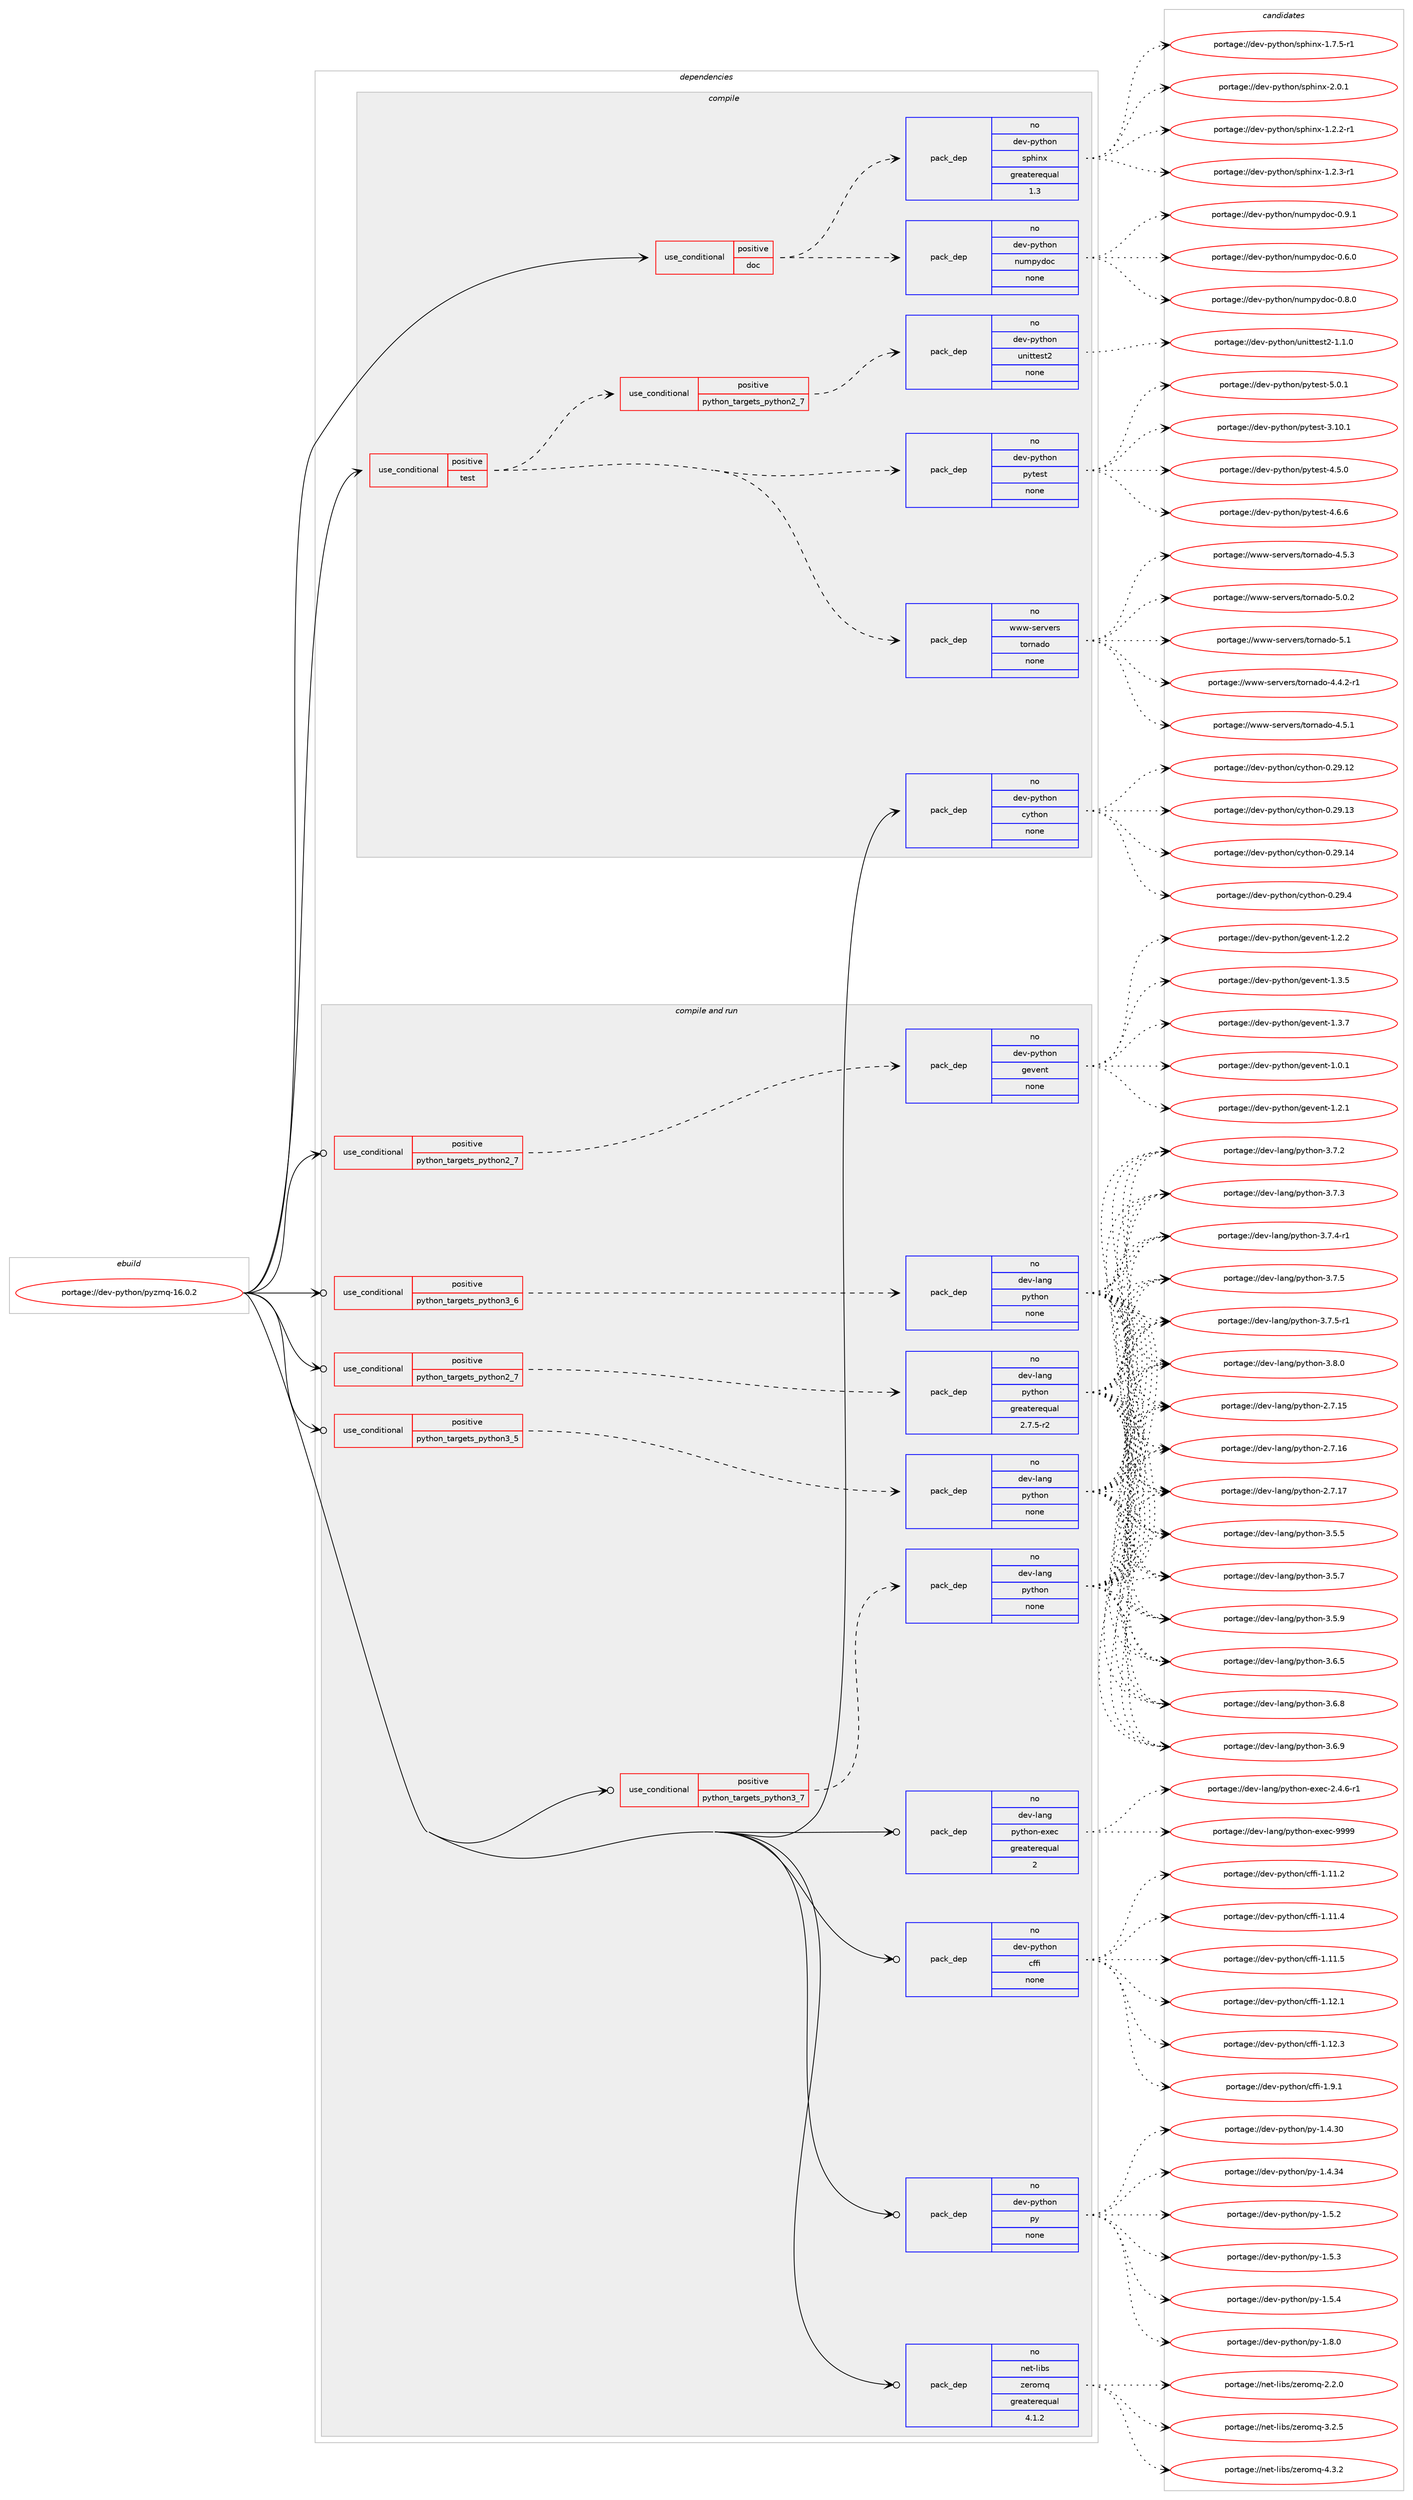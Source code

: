 digraph prolog {

# *************
# Graph options
# *************

newrank=true;
concentrate=true;
compound=true;
graph [rankdir=LR,fontname=Helvetica,fontsize=10,ranksep=1.5];#, ranksep=2.5, nodesep=0.2];
edge  [arrowhead=vee];
node  [fontname=Helvetica,fontsize=10];

# **********
# The ebuild
# **********

subgraph cluster_leftcol {
color=gray;
rank=same;
label=<<i>ebuild</i>>;
id [label="portage://dev-python/pyzmq-16.0.2", color=red, width=4, href="../dev-python/pyzmq-16.0.2.svg"];
}

# ****************
# The dependencies
# ****************

subgraph cluster_midcol {
color=gray;
label=<<i>dependencies</i>>;
subgraph cluster_compile {
fillcolor="#eeeeee";
style=filled;
label=<<i>compile</i>>;
subgraph cond37582 {
dependency169133 [label=<<TABLE BORDER="0" CELLBORDER="1" CELLSPACING="0" CELLPADDING="4"><TR><TD ROWSPAN="3" CELLPADDING="10">use_conditional</TD></TR><TR><TD>positive</TD></TR><TR><TD>doc</TD></TR></TABLE>>, shape=none, color=red];
subgraph pack128151 {
dependency169134 [label=<<TABLE BORDER="0" CELLBORDER="1" CELLSPACING="0" CELLPADDING="4" WIDTH="220"><TR><TD ROWSPAN="6" CELLPADDING="30">pack_dep</TD></TR><TR><TD WIDTH="110">no</TD></TR><TR><TD>dev-python</TD></TR><TR><TD>sphinx</TD></TR><TR><TD>greaterequal</TD></TR><TR><TD>1.3</TD></TR></TABLE>>, shape=none, color=blue];
}
dependency169133:e -> dependency169134:w [weight=20,style="dashed",arrowhead="vee"];
subgraph pack128152 {
dependency169135 [label=<<TABLE BORDER="0" CELLBORDER="1" CELLSPACING="0" CELLPADDING="4" WIDTH="220"><TR><TD ROWSPAN="6" CELLPADDING="30">pack_dep</TD></TR><TR><TD WIDTH="110">no</TD></TR><TR><TD>dev-python</TD></TR><TR><TD>numpydoc</TD></TR><TR><TD>none</TD></TR><TR><TD></TD></TR></TABLE>>, shape=none, color=blue];
}
dependency169133:e -> dependency169135:w [weight=20,style="dashed",arrowhead="vee"];
}
id:e -> dependency169133:w [weight=20,style="solid",arrowhead="vee"];
subgraph cond37583 {
dependency169136 [label=<<TABLE BORDER="0" CELLBORDER="1" CELLSPACING="0" CELLPADDING="4"><TR><TD ROWSPAN="3" CELLPADDING="10">use_conditional</TD></TR><TR><TD>positive</TD></TR><TR><TD>test</TD></TR></TABLE>>, shape=none, color=red];
subgraph pack128153 {
dependency169137 [label=<<TABLE BORDER="0" CELLBORDER="1" CELLSPACING="0" CELLPADDING="4" WIDTH="220"><TR><TD ROWSPAN="6" CELLPADDING="30">pack_dep</TD></TR><TR><TD WIDTH="110">no</TD></TR><TR><TD>dev-python</TD></TR><TR><TD>pytest</TD></TR><TR><TD>none</TD></TR><TR><TD></TD></TR></TABLE>>, shape=none, color=blue];
}
dependency169136:e -> dependency169137:w [weight=20,style="dashed",arrowhead="vee"];
subgraph cond37584 {
dependency169138 [label=<<TABLE BORDER="0" CELLBORDER="1" CELLSPACING="0" CELLPADDING="4"><TR><TD ROWSPAN="3" CELLPADDING="10">use_conditional</TD></TR><TR><TD>positive</TD></TR><TR><TD>python_targets_python2_7</TD></TR></TABLE>>, shape=none, color=red];
subgraph pack128154 {
dependency169139 [label=<<TABLE BORDER="0" CELLBORDER="1" CELLSPACING="0" CELLPADDING="4" WIDTH="220"><TR><TD ROWSPAN="6" CELLPADDING="30">pack_dep</TD></TR><TR><TD WIDTH="110">no</TD></TR><TR><TD>dev-python</TD></TR><TR><TD>unittest2</TD></TR><TR><TD>none</TD></TR><TR><TD></TD></TR></TABLE>>, shape=none, color=blue];
}
dependency169138:e -> dependency169139:w [weight=20,style="dashed",arrowhead="vee"];
}
dependency169136:e -> dependency169138:w [weight=20,style="dashed",arrowhead="vee"];
subgraph pack128155 {
dependency169140 [label=<<TABLE BORDER="0" CELLBORDER="1" CELLSPACING="0" CELLPADDING="4" WIDTH="220"><TR><TD ROWSPAN="6" CELLPADDING="30">pack_dep</TD></TR><TR><TD WIDTH="110">no</TD></TR><TR><TD>www-servers</TD></TR><TR><TD>tornado</TD></TR><TR><TD>none</TD></TR><TR><TD></TD></TR></TABLE>>, shape=none, color=blue];
}
dependency169136:e -> dependency169140:w [weight=20,style="dashed",arrowhead="vee"];
}
id:e -> dependency169136:w [weight=20,style="solid",arrowhead="vee"];
subgraph pack128156 {
dependency169141 [label=<<TABLE BORDER="0" CELLBORDER="1" CELLSPACING="0" CELLPADDING="4" WIDTH="220"><TR><TD ROWSPAN="6" CELLPADDING="30">pack_dep</TD></TR><TR><TD WIDTH="110">no</TD></TR><TR><TD>dev-python</TD></TR><TR><TD>cython</TD></TR><TR><TD>none</TD></TR><TR><TD></TD></TR></TABLE>>, shape=none, color=blue];
}
id:e -> dependency169141:w [weight=20,style="solid",arrowhead="vee"];
}
subgraph cluster_compileandrun {
fillcolor="#eeeeee";
style=filled;
label=<<i>compile and run</i>>;
subgraph cond37585 {
dependency169142 [label=<<TABLE BORDER="0" CELLBORDER="1" CELLSPACING="0" CELLPADDING="4"><TR><TD ROWSPAN="3" CELLPADDING="10">use_conditional</TD></TR><TR><TD>positive</TD></TR><TR><TD>python_targets_python2_7</TD></TR></TABLE>>, shape=none, color=red];
subgraph pack128157 {
dependency169143 [label=<<TABLE BORDER="0" CELLBORDER="1" CELLSPACING="0" CELLPADDING="4" WIDTH="220"><TR><TD ROWSPAN="6" CELLPADDING="30">pack_dep</TD></TR><TR><TD WIDTH="110">no</TD></TR><TR><TD>dev-lang</TD></TR><TR><TD>python</TD></TR><TR><TD>greaterequal</TD></TR><TR><TD>2.7.5-r2</TD></TR></TABLE>>, shape=none, color=blue];
}
dependency169142:e -> dependency169143:w [weight=20,style="dashed",arrowhead="vee"];
}
id:e -> dependency169142:w [weight=20,style="solid",arrowhead="odotvee"];
subgraph cond37586 {
dependency169144 [label=<<TABLE BORDER="0" CELLBORDER="1" CELLSPACING="0" CELLPADDING="4"><TR><TD ROWSPAN="3" CELLPADDING="10">use_conditional</TD></TR><TR><TD>positive</TD></TR><TR><TD>python_targets_python2_7</TD></TR></TABLE>>, shape=none, color=red];
subgraph pack128158 {
dependency169145 [label=<<TABLE BORDER="0" CELLBORDER="1" CELLSPACING="0" CELLPADDING="4" WIDTH="220"><TR><TD ROWSPAN="6" CELLPADDING="30">pack_dep</TD></TR><TR><TD WIDTH="110">no</TD></TR><TR><TD>dev-python</TD></TR><TR><TD>gevent</TD></TR><TR><TD>none</TD></TR><TR><TD></TD></TR></TABLE>>, shape=none, color=blue];
}
dependency169144:e -> dependency169145:w [weight=20,style="dashed",arrowhead="vee"];
}
id:e -> dependency169144:w [weight=20,style="solid",arrowhead="odotvee"];
subgraph cond37587 {
dependency169146 [label=<<TABLE BORDER="0" CELLBORDER="1" CELLSPACING="0" CELLPADDING="4"><TR><TD ROWSPAN="3" CELLPADDING="10">use_conditional</TD></TR><TR><TD>positive</TD></TR><TR><TD>python_targets_python3_5</TD></TR></TABLE>>, shape=none, color=red];
subgraph pack128159 {
dependency169147 [label=<<TABLE BORDER="0" CELLBORDER="1" CELLSPACING="0" CELLPADDING="4" WIDTH="220"><TR><TD ROWSPAN="6" CELLPADDING="30">pack_dep</TD></TR><TR><TD WIDTH="110">no</TD></TR><TR><TD>dev-lang</TD></TR><TR><TD>python</TD></TR><TR><TD>none</TD></TR><TR><TD></TD></TR></TABLE>>, shape=none, color=blue];
}
dependency169146:e -> dependency169147:w [weight=20,style="dashed",arrowhead="vee"];
}
id:e -> dependency169146:w [weight=20,style="solid",arrowhead="odotvee"];
subgraph cond37588 {
dependency169148 [label=<<TABLE BORDER="0" CELLBORDER="1" CELLSPACING="0" CELLPADDING="4"><TR><TD ROWSPAN="3" CELLPADDING="10">use_conditional</TD></TR><TR><TD>positive</TD></TR><TR><TD>python_targets_python3_6</TD></TR></TABLE>>, shape=none, color=red];
subgraph pack128160 {
dependency169149 [label=<<TABLE BORDER="0" CELLBORDER="1" CELLSPACING="0" CELLPADDING="4" WIDTH="220"><TR><TD ROWSPAN="6" CELLPADDING="30">pack_dep</TD></TR><TR><TD WIDTH="110">no</TD></TR><TR><TD>dev-lang</TD></TR><TR><TD>python</TD></TR><TR><TD>none</TD></TR><TR><TD></TD></TR></TABLE>>, shape=none, color=blue];
}
dependency169148:e -> dependency169149:w [weight=20,style="dashed",arrowhead="vee"];
}
id:e -> dependency169148:w [weight=20,style="solid",arrowhead="odotvee"];
subgraph cond37589 {
dependency169150 [label=<<TABLE BORDER="0" CELLBORDER="1" CELLSPACING="0" CELLPADDING="4"><TR><TD ROWSPAN="3" CELLPADDING="10">use_conditional</TD></TR><TR><TD>positive</TD></TR><TR><TD>python_targets_python3_7</TD></TR></TABLE>>, shape=none, color=red];
subgraph pack128161 {
dependency169151 [label=<<TABLE BORDER="0" CELLBORDER="1" CELLSPACING="0" CELLPADDING="4" WIDTH="220"><TR><TD ROWSPAN="6" CELLPADDING="30">pack_dep</TD></TR><TR><TD WIDTH="110">no</TD></TR><TR><TD>dev-lang</TD></TR><TR><TD>python</TD></TR><TR><TD>none</TD></TR><TR><TD></TD></TR></TABLE>>, shape=none, color=blue];
}
dependency169150:e -> dependency169151:w [weight=20,style="dashed",arrowhead="vee"];
}
id:e -> dependency169150:w [weight=20,style="solid",arrowhead="odotvee"];
subgraph pack128162 {
dependency169152 [label=<<TABLE BORDER="0" CELLBORDER="1" CELLSPACING="0" CELLPADDING="4" WIDTH="220"><TR><TD ROWSPAN="6" CELLPADDING="30">pack_dep</TD></TR><TR><TD WIDTH="110">no</TD></TR><TR><TD>dev-lang</TD></TR><TR><TD>python-exec</TD></TR><TR><TD>greaterequal</TD></TR><TR><TD>2</TD></TR></TABLE>>, shape=none, color=blue];
}
id:e -> dependency169152:w [weight=20,style="solid",arrowhead="odotvee"];
subgraph pack128163 {
dependency169153 [label=<<TABLE BORDER="0" CELLBORDER="1" CELLSPACING="0" CELLPADDING="4" WIDTH="220"><TR><TD ROWSPAN="6" CELLPADDING="30">pack_dep</TD></TR><TR><TD WIDTH="110">no</TD></TR><TR><TD>dev-python</TD></TR><TR><TD>cffi</TD></TR><TR><TD>none</TD></TR><TR><TD></TD></TR></TABLE>>, shape=none, color=blue];
}
id:e -> dependency169153:w [weight=20,style="solid",arrowhead="odotvee"];
subgraph pack128164 {
dependency169154 [label=<<TABLE BORDER="0" CELLBORDER="1" CELLSPACING="0" CELLPADDING="4" WIDTH="220"><TR><TD ROWSPAN="6" CELLPADDING="30">pack_dep</TD></TR><TR><TD WIDTH="110">no</TD></TR><TR><TD>dev-python</TD></TR><TR><TD>py</TD></TR><TR><TD>none</TD></TR><TR><TD></TD></TR></TABLE>>, shape=none, color=blue];
}
id:e -> dependency169154:w [weight=20,style="solid",arrowhead="odotvee"];
subgraph pack128165 {
dependency169155 [label=<<TABLE BORDER="0" CELLBORDER="1" CELLSPACING="0" CELLPADDING="4" WIDTH="220"><TR><TD ROWSPAN="6" CELLPADDING="30">pack_dep</TD></TR><TR><TD WIDTH="110">no</TD></TR><TR><TD>net-libs</TD></TR><TR><TD>zeromq</TD></TR><TR><TD>greaterequal</TD></TR><TR><TD>4.1.2</TD></TR></TABLE>>, shape=none, color=blue];
}
id:e -> dependency169155:w [weight=20,style="solid",arrowhead="odotvee"];
}
subgraph cluster_run {
fillcolor="#eeeeee";
style=filled;
label=<<i>run</i>>;
}
}

# **************
# The candidates
# **************

subgraph cluster_choices {
rank=same;
color=gray;
label=<<i>candidates</i>>;

subgraph choice128151 {
color=black;
nodesep=1;
choiceportage10010111845112121116104111110471151121041051101204549465046504511449 [label="portage://dev-python/sphinx-1.2.2-r1", color=red, width=4,href="../dev-python/sphinx-1.2.2-r1.svg"];
choiceportage10010111845112121116104111110471151121041051101204549465046514511449 [label="portage://dev-python/sphinx-1.2.3-r1", color=red, width=4,href="../dev-python/sphinx-1.2.3-r1.svg"];
choiceportage10010111845112121116104111110471151121041051101204549465546534511449 [label="portage://dev-python/sphinx-1.7.5-r1", color=red, width=4,href="../dev-python/sphinx-1.7.5-r1.svg"];
choiceportage1001011184511212111610411111047115112104105110120455046484649 [label="portage://dev-python/sphinx-2.0.1", color=red, width=4,href="../dev-python/sphinx-2.0.1.svg"];
dependency169134:e -> choiceportage10010111845112121116104111110471151121041051101204549465046504511449:w [style=dotted,weight="100"];
dependency169134:e -> choiceportage10010111845112121116104111110471151121041051101204549465046514511449:w [style=dotted,weight="100"];
dependency169134:e -> choiceportage10010111845112121116104111110471151121041051101204549465546534511449:w [style=dotted,weight="100"];
dependency169134:e -> choiceportage1001011184511212111610411111047115112104105110120455046484649:w [style=dotted,weight="100"];
}
subgraph choice128152 {
color=black;
nodesep=1;
choiceportage100101118451121211161041111104711011710911212110011199454846544648 [label="portage://dev-python/numpydoc-0.6.0", color=red, width=4,href="../dev-python/numpydoc-0.6.0.svg"];
choiceportage100101118451121211161041111104711011710911212110011199454846564648 [label="portage://dev-python/numpydoc-0.8.0", color=red, width=4,href="../dev-python/numpydoc-0.8.0.svg"];
choiceportage100101118451121211161041111104711011710911212110011199454846574649 [label="portage://dev-python/numpydoc-0.9.1", color=red, width=4,href="../dev-python/numpydoc-0.9.1.svg"];
dependency169135:e -> choiceportage100101118451121211161041111104711011710911212110011199454846544648:w [style=dotted,weight="100"];
dependency169135:e -> choiceportage100101118451121211161041111104711011710911212110011199454846564648:w [style=dotted,weight="100"];
dependency169135:e -> choiceportage100101118451121211161041111104711011710911212110011199454846574649:w [style=dotted,weight="100"];
}
subgraph choice128153 {
color=black;
nodesep=1;
choiceportage100101118451121211161041111104711212111610111511645514649484649 [label="portage://dev-python/pytest-3.10.1", color=red, width=4,href="../dev-python/pytest-3.10.1.svg"];
choiceportage1001011184511212111610411111047112121116101115116455246534648 [label="portage://dev-python/pytest-4.5.0", color=red, width=4,href="../dev-python/pytest-4.5.0.svg"];
choiceportage1001011184511212111610411111047112121116101115116455246544654 [label="portage://dev-python/pytest-4.6.6", color=red, width=4,href="../dev-python/pytest-4.6.6.svg"];
choiceportage1001011184511212111610411111047112121116101115116455346484649 [label="portage://dev-python/pytest-5.0.1", color=red, width=4,href="../dev-python/pytest-5.0.1.svg"];
dependency169137:e -> choiceportage100101118451121211161041111104711212111610111511645514649484649:w [style=dotted,weight="100"];
dependency169137:e -> choiceportage1001011184511212111610411111047112121116101115116455246534648:w [style=dotted,weight="100"];
dependency169137:e -> choiceportage1001011184511212111610411111047112121116101115116455246544654:w [style=dotted,weight="100"];
dependency169137:e -> choiceportage1001011184511212111610411111047112121116101115116455346484649:w [style=dotted,weight="100"];
}
subgraph choice128154 {
color=black;
nodesep=1;
choiceportage100101118451121211161041111104711711010511611610111511650454946494648 [label="portage://dev-python/unittest2-1.1.0", color=red, width=4,href="../dev-python/unittest2-1.1.0.svg"];
dependency169139:e -> choiceportage100101118451121211161041111104711711010511611610111511650454946494648:w [style=dotted,weight="100"];
}
subgraph choice128155 {
color=black;
nodesep=1;
choiceportage1191191194511510111411810111411547116111114110971001114552465246504511449 [label="portage://www-servers/tornado-4.4.2-r1", color=red, width=4,href="../www-servers/tornado-4.4.2-r1.svg"];
choiceportage119119119451151011141181011141154711611111411097100111455246534649 [label="portage://www-servers/tornado-4.5.1", color=red, width=4,href="../www-servers/tornado-4.5.1.svg"];
choiceportage119119119451151011141181011141154711611111411097100111455246534651 [label="portage://www-servers/tornado-4.5.3", color=red, width=4,href="../www-servers/tornado-4.5.3.svg"];
choiceportage119119119451151011141181011141154711611111411097100111455346484650 [label="portage://www-servers/tornado-5.0.2", color=red, width=4,href="../www-servers/tornado-5.0.2.svg"];
choiceportage11911911945115101114118101114115471161111141109710011145534649 [label="portage://www-servers/tornado-5.1", color=red, width=4,href="../www-servers/tornado-5.1.svg"];
dependency169140:e -> choiceportage1191191194511510111411810111411547116111114110971001114552465246504511449:w [style=dotted,weight="100"];
dependency169140:e -> choiceportage119119119451151011141181011141154711611111411097100111455246534649:w [style=dotted,weight="100"];
dependency169140:e -> choiceportage119119119451151011141181011141154711611111411097100111455246534651:w [style=dotted,weight="100"];
dependency169140:e -> choiceportage119119119451151011141181011141154711611111411097100111455346484650:w [style=dotted,weight="100"];
dependency169140:e -> choiceportage11911911945115101114118101114115471161111141109710011145534649:w [style=dotted,weight="100"];
}
subgraph choice128156 {
color=black;
nodesep=1;
choiceportage1001011184511212111610411111047991211161041111104548465057464950 [label="portage://dev-python/cython-0.29.12", color=red, width=4,href="../dev-python/cython-0.29.12.svg"];
choiceportage1001011184511212111610411111047991211161041111104548465057464951 [label="portage://dev-python/cython-0.29.13", color=red, width=4,href="../dev-python/cython-0.29.13.svg"];
choiceportage1001011184511212111610411111047991211161041111104548465057464952 [label="portage://dev-python/cython-0.29.14", color=red, width=4,href="../dev-python/cython-0.29.14.svg"];
choiceportage10010111845112121116104111110479912111610411111045484650574652 [label="portage://dev-python/cython-0.29.4", color=red, width=4,href="../dev-python/cython-0.29.4.svg"];
dependency169141:e -> choiceportage1001011184511212111610411111047991211161041111104548465057464950:w [style=dotted,weight="100"];
dependency169141:e -> choiceportage1001011184511212111610411111047991211161041111104548465057464951:w [style=dotted,weight="100"];
dependency169141:e -> choiceportage1001011184511212111610411111047991211161041111104548465057464952:w [style=dotted,weight="100"];
dependency169141:e -> choiceportage10010111845112121116104111110479912111610411111045484650574652:w [style=dotted,weight="100"];
}
subgraph choice128157 {
color=black;
nodesep=1;
choiceportage10010111845108971101034711212111610411111045504655464953 [label="portage://dev-lang/python-2.7.15", color=red, width=4,href="../dev-lang/python-2.7.15.svg"];
choiceportage10010111845108971101034711212111610411111045504655464954 [label="portage://dev-lang/python-2.7.16", color=red, width=4,href="../dev-lang/python-2.7.16.svg"];
choiceportage10010111845108971101034711212111610411111045504655464955 [label="portage://dev-lang/python-2.7.17", color=red, width=4,href="../dev-lang/python-2.7.17.svg"];
choiceportage100101118451089711010347112121116104111110455146534653 [label="portage://dev-lang/python-3.5.5", color=red, width=4,href="../dev-lang/python-3.5.5.svg"];
choiceportage100101118451089711010347112121116104111110455146534655 [label="portage://dev-lang/python-3.5.7", color=red, width=4,href="../dev-lang/python-3.5.7.svg"];
choiceportage100101118451089711010347112121116104111110455146534657 [label="portage://dev-lang/python-3.5.9", color=red, width=4,href="../dev-lang/python-3.5.9.svg"];
choiceportage100101118451089711010347112121116104111110455146544653 [label="portage://dev-lang/python-3.6.5", color=red, width=4,href="../dev-lang/python-3.6.5.svg"];
choiceportage100101118451089711010347112121116104111110455146544656 [label="portage://dev-lang/python-3.6.8", color=red, width=4,href="../dev-lang/python-3.6.8.svg"];
choiceportage100101118451089711010347112121116104111110455146544657 [label="portage://dev-lang/python-3.6.9", color=red, width=4,href="../dev-lang/python-3.6.9.svg"];
choiceportage100101118451089711010347112121116104111110455146554650 [label="portage://dev-lang/python-3.7.2", color=red, width=4,href="../dev-lang/python-3.7.2.svg"];
choiceportage100101118451089711010347112121116104111110455146554651 [label="portage://dev-lang/python-3.7.3", color=red, width=4,href="../dev-lang/python-3.7.3.svg"];
choiceportage1001011184510897110103471121211161041111104551465546524511449 [label="portage://dev-lang/python-3.7.4-r1", color=red, width=4,href="../dev-lang/python-3.7.4-r1.svg"];
choiceportage100101118451089711010347112121116104111110455146554653 [label="portage://dev-lang/python-3.7.5", color=red, width=4,href="../dev-lang/python-3.7.5.svg"];
choiceportage1001011184510897110103471121211161041111104551465546534511449 [label="portage://dev-lang/python-3.7.5-r1", color=red, width=4,href="../dev-lang/python-3.7.5-r1.svg"];
choiceportage100101118451089711010347112121116104111110455146564648 [label="portage://dev-lang/python-3.8.0", color=red, width=4,href="../dev-lang/python-3.8.0.svg"];
dependency169143:e -> choiceportage10010111845108971101034711212111610411111045504655464953:w [style=dotted,weight="100"];
dependency169143:e -> choiceportage10010111845108971101034711212111610411111045504655464954:w [style=dotted,weight="100"];
dependency169143:e -> choiceportage10010111845108971101034711212111610411111045504655464955:w [style=dotted,weight="100"];
dependency169143:e -> choiceportage100101118451089711010347112121116104111110455146534653:w [style=dotted,weight="100"];
dependency169143:e -> choiceportage100101118451089711010347112121116104111110455146534655:w [style=dotted,weight="100"];
dependency169143:e -> choiceportage100101118451089711010347112121116104111110455146534657:w [style=dotted,weight="100"];
dependency169143:e -> choiceportage100101118451089711010347112121116104111110455146544653:w [style=dotted,weight="100"];
dependency169143:e -> choiceportage100101118451089711010347112121116104111110455146544656:w [style=dotted,weight="100"];
dependency169143:e -> choiceportage100101118451089711010347112121116104111110455146544657:w [style=dotted,weight="100"];
dependency169143:e -> choiceportage100101118451089711010347112121116104111110455146554650:w [style=dotted,weight="100"];
dependency169143:e -> choiceportage100101118451089711010347112121116104111110455146554651:w [style=dotted,weight="100"];
dependency169143:e -> choiceportage1001011184510897110103471121211161041111104551465546524511449:w [style=dotted,weight="100"];
dependency169143:e -> choiceportage100101118451089711010347112121116104111110455146554653:w [style=dotted,weight="100"];
dependency169143:e -> choiceportage1001011184510897110103471121211161041111104551465546534511449:w [style=dotted,weight="100"];
dependency169143:e -> choiceportage100101118451089711010347112121116104111110455146564648:w [style=dotted,weight="100"];
}
subgraph choice128158 {
color=black;
nodesep=1;
choiceportage1001011184511212111610411111047103101118101110116454946484649 [label="portage://dev-python/gevent-1.0.1", color=red, width=4,href="../dev-python/gevent-1.0.1.svg"];
choiceportage1001011184511212111610411111047103101118101110116454946504649 [label="portage://dev-python/gevent-1.2.1", color=red, width=4,href="../dev-python/gevent-1.2.1.svg"];
choiceportage1001011184511212111610411111047103101118101110116454946504650 [label="portage://dev-python/gevent-1.2.2", color=red, width=4,href="../dev-python/gevent-1.2.2.svg"];
choiceportage1001011184511212111610411111047103101118101110116454946514653 [label="portage://dev-python/gevent-1.3.5", color=red, width=4,href="../dev-python/gevent-1.3.5.svg"];
choiceportage1001011184511212111610411111047103101118101110116454946514655 [label="portage://dev-python/gevent-1.3.7", color=red, width=4,href="../dev-python/gevent-1.3.7.svg"];
dependency169145:e -> choiceportage1001011184511212111610411111047103101118101110116454946484649:w [style=dotted,weight="100"];
dependency169145:e -> choiceportage1001011184511212111610411111047103101118101110116454946504649:w [style=dotted,weight="100"];
dependency169145:e -> choiceportage1001011184511212111610411111047103101118101110116454946504650:w [style=dotted,weight="100"];
dependency169145:e -> choiceportage1001011184511212111610411111047103101118101110116454946514653:w [style=dotted,weight="100"];
dependency169145:e -> choiceportage1001011184511212111610411111047103101118101110116454946514655:w [style=dotted,weight="100"];
}
subgraph choice128159 {
color=black;
nodesep=1;
choiceportage10010111845108971101034711212111610411111045504655464953 [label="portage://dev-lang/python-2.7.15", color=red, width=4,href="../dev-lang/python-2.7.15.svg"];
choiceportage10010111845108971101034711212111610411111045504655464954 [label="portage://dev-lang/python-2.7.16", color=red, width=4,href="../dev-lang/python-2.7.16.svg"];
choiceportage10010111845108971101034711212111610411111045504655464955 [label="portage://dev-lang/python-2.7.17", color=red, width=4,href="../dev-lang/python-2.7.17.svg"];
choiceportage100101118451089711010347112121116104111110455146534653 [label="portage://dev-lang/python-3.5.5", color=red, width=4,href="../dev-lang/python-3.5.5.svg"];
choiceportage100101118451089711010347112121116104111110455146534655 [label="portage://dev-lang/python-3.5.7", color=red, width=4,href="../dev-lang/python-3.5.7.svg"];
choiceportage100101118451089711010347112121116104111110455146534657 [label="portage://dev-lang/python-3.5.9", color=red, width=4,href="../dev-lang/python-3.5.9.svg"];
choiceportage100101118451089711010347112121116104111110455146544653 [label="portage://dev-lang/python-3.6.5", color=red, width=4,href="../dev-lang/python-3.6.5.svg"];
choiceportage100101118451089711010347112121116104111110455146544656 [label="portage://dev-lang/python-3.6.8", color=red, width=4,href="../dev-lang/python-3.6.8.svg"];
choiceportage100101118451089711010347112121116104111110455146544657 [label="portage://dev-lang/python-3.6.9", color=red, width=4,href="../dev-lang/python-3.6.9.svg"];
choiceportage100101118451089711010347112121116104111110455146554650 [label="portage://dev-lang/python-3.7.2", color=red, width=4,href="../dev-lang/python-3.7.2.svg"];
choiceportage100101118451089711010347112121116104111110455146554651 [label="portage://dev-lang/python-3.7.3", color=red, width=4,href="../dev-lang/python-3.7.3.svg"];
choiceportage1001011184510897110103471121211161041111104551465546524511449 [label="portage://dev-lang/python-3.7.4-r1", color=red, width=4,href="../dev-lang/python-3.7.4-r1.svg"];
choiceportage100101118451089711010347112121116104111110455146554653 [label="portage://dev-lang/python-3.7.5", color=red, width=4,href="../dev-lang/python-3.7.5.svg"];
choiceportage1001011184510897110103471121211161041111104551465546534511449 [label="portage://dev-lang/python-3.7.5-r1", color=red, width=4,href="../dev-lang/python-3.7.5-r1.svg"];
choiceportage100101118451089711010347112121116104111110455146564648 [label="portage://dev-lang/python-3.8.0", color=red, width=4,href="../dev-lang/python-3.8.0.svg"];
dependency169147:e -> choiceportage10010111845108971101034711212111610411111045504655464953:w [style=dotted,weight="100"];
dependency169147:e -> choiceportage10010111845108971101034711212111610411111045504655464954:w [style=dotted,weight="100"];
dependency169147:e -> choiceportage10010111845108971101034711212111610411111045504655464955:w [style=dotted,weight="100"];
dependency169147:e -> choiceportage100101118451089711010347112121116104111110455146534653:w [style=dotted,weight="100"];
dependency169147:e -> choiceportage100101118451089711010347112121116104111110455146534655:w [style=dotted,weight="100"];
dependency169147:e -> choiceportage100101118451089711010347112121116104111110455146534657:w [style=dotted,weight="100"];
dependency169147:e -> choiceportage100101118451089711010347112121116104111110455146544653:w [style=dotted,weight="100"];
dependency169147:e -> choiceportage100101118451089711010347112121116104111110455146544656:w [style=dotted,weight="100"];
dependency169147:e -> choiceportage100101118451089711010347112121116104111110455146544657:w [style=dotted,weight="100"];
dependency169147:e -> choiceportage100101118451089711010347112121116104111110455146554650:w [style=dotted,weight="100"];
dependency169147:e -> choiceportage100101118451089711010347112121116104111110455146554651:w [style=dotted,weight="100"];
dependency169147:e -> choiceportage1001011184510897110103471121211161041111104551465546524511449:w [style=dotted,weight="100"];
dependency169147:e -> choiceportage100101118451089711010347112121116104111110455146554653:w [style=dotted,weight="100"];
dependency169147:e -> choiceportage1001011184510897110103471121211161041111104551465546534511449:w [style=dotted,weight="100"];
dependency169147:e -> choiceportage100101118451089711010347112121116104111110455146564648:w [style=dotted,weight="100"];
}
subgraph choice128160 {
color=black;
nodesep=1;
choiceportage10010111845108971101034711212111610411111045504655464953 [label="portage://dev-lang/python-2.7.15", color=red, width=4,href="../dev-lang/python-2.7.15.svg"];
choiceportage10010111845108971101034711212111610411111045504655464954 [label="portage://dev-lang/python-2.7.16", color=red, width=4,href="../dev-lang/python-2.7.16.svg"];
choiceportage10010111845108971101034711212111610411111045504655464955 [label="portage://dev-lang/python-2.7.17", color=red, width=4,href="../dev-lang/python-2.7.17.svg"];
choiceportage100101118451089711010347112121116104111110455146534653 [label="portage://dev-lang/python-3.5.5", color=red, width=4,href="../dev-lang/python-3.5.5.svg"];
choiceportage100101118451089711010347112121116104111110455146534655 [label="portage://dev-lang/python-3.5.7", color=red, width=4,href="../dev-lang/python-3.5.7.svg"];
choiceportage100101118451089711010347112121116104111110455146534657 [label="portage://dev-lang/python-3.5.9", color=red, width=4,href="../dev-lang/python-3.5.9.svg"];
choiceportage100101118451089711010347112121116104111110455146544653 [label="portage://dev-lang/python-3.6.5", color=red, width=4,href="../dev-lang/python-3.6.5.svg"];
choiceportage100101118451089711010347112121116104111110455146544656 [label="portage://dev-lang/python-3.6.8", color=red, width=4,href="../dev-lang/python-3.6.8.svg"];
choiceportage100101118451089711010347112121116104111110455146544657 [label="portage://dev-lang/python-3.6.9", color=red, width=4,href="../dev-lang/python-3.6.9.svg"];
choiceportage100101118451089711010347112121116104111110455146554650 [label="portage://dev-lang/python-3.7.2", color=red, width=4,href="../dev-lang/python-3.7.2.svg"];
choiceportage100101118451089711010347112121116104111110455146554651 [label="portage://dev-lang/python-3.7.3", color=red, width=4,href="../dev-lang/python-3.7.3.svg"];
choiceportage1001011184510897110103471121211161041111104551465546524511449 [label="portage://dev-lang/python-3.7.4-r1", color=red, width=4,href="../dev-lang/python-3.7.4-r1.svg"];
choiceportage100101118451089711010347112121116104111110455146554653 [label="portage://dev-lang/python-3.7.5", color=red, width=4,href="../dev-lang/python-3.7.5.svg"];
choiceportage1001011184510897110103471121211161041111104551465546534511449 [label="portage://dev-lang/python-3.7.5-r1", color=red, width=4,href="../dev-lang/python-3.7.5-r1.svg"];
choiceportage100101118451089711010347112121116104111110455146564648 [label="portage://dev-lang/python-3.8.0", color=red, width=4,href="../dev-lang/python-3.8.0.svg"];
dependency169149:e -> choiceportage10010111845108971101034711212111610411111045504655464953:w [style=dotted,weight="100"];
dependency169149:e -> choiceportage10010111845108971101034711212111610411111045504655464954:w [style=dotted,weight="100"];
dependency169149:e -> choiceportage10010111845108971101034711212111610411111045504655464955:w [style=dotted,weight="100"];
dependency169149:e -> choiceportage100101118451089711010347112121116104111110455146534653:w [style=dotted,weight="100"];
dependency169149:e -> choiceportage100101118451089711010347112121116104111110455146534655:w [style=dotted,weight="100"];
dependency169149:e -> choiceportage100101118451089711010347112121116104111110455146534657:w [style=dotted,weight="100"];
dependency169149:e -> choiceportage100101118451089711010347112121116104111110455146544653:w [style=dotted,weight="100"];
dependency169149:e -> choiceportage100101118451089711010347112121116104111110455146544656:w [style=dotted,weight="100"];
dependency169149:e -> choiceportage100101118451089711010347112121116104111110455146544657:w [style=dotted,weight="100"];
dependency169149:e -> choiceportage100101118451089711010347112121116104111110455146554650:w [style=dotted,weight="100"];
dependency169149:e -> choiceportage100101118451089711010347112121116104111110455146554651:w [style=dotted,weight="100"];
dependency169149:e -> choiceportage1001011184510897110103471121211161041111104551465546524511449:w [style=dotted,weight="100"];
dependency169149:e -> choiceportage100101118451089711010347112121116104111110455146554653:w [style=dotted,weight="100"];
dependency169149:e -> choiceportage1001011184510897110103471121211161041111104551465546534511449:w [style=dotted,weight="100"];
dependency169149:e -> choiceportage100101118451089711010347112121116104111110455146564648:w [style=dotted,weight="100"];
}
subgraph choice128161 {
color=black;
nodesep=1;
choiceportage10010111845108971101034711212111610411111045504655464953 [label="portage://dev-lang/python-2.7.15", color=red, width=4,href="../dev-lang/python-2.7.15.svg"];
choiceportage10010111845108971101034711212111610411111045504655464954 [label="portage://dev-lang/python-2.7.16", color=red, width=4,href="../dev-lang/python-2.7.16.svg"];
choiceportage10010111845108971101034711212111610411111045504655464955 [label="portage://dev-lang/python-2.7.17", color=red, width=4,href="../dev-lang/python-2.7.17.svg"];
choiceportage100101118451089711010347112121116104111110455146534653 [label="portage://dev-lang/python-3.5.5", color=red, width=4,href="../dev-lang/python-3.5.5.svg"];
choiceportage100101118451089711010347112121116104111110455146534655 [label="portage://dev-lang/python-3.5.7", color=red, width=4,href="../dev-lang/python-3.5.7.svg"];
choiceportage100101118451089711010347112121116104111110455146534657 [label="portage://dev-lang/python-3.5.9", color=red, width=4,href="../dev-lang/python-3.5.9.svg"];
choiceportage100101118451089711010347112121116104111110455146544653 [label="portage://dev-lang/python-3.6.5", color=red, width=4,href="../dev-lang/python-3.6.5.svg"];
choiceportage100101118451089711010347112121116104111110455146544656 [label="portage://dev-lang/python-3.6.8", color=red, width=4,href="../dev-lang/python-3.6.8.svg"];
choiceportage100101118451089711010347112121116104111110455146544657 [label="portage://dev-lang/python-3.6.9", color=red, width=4,href="../dev-lang/python-3.6.9.svg"];
choiceportage100101118451089711010347112121116104111110455146554650 [label="portage://dev-lang/python-3.7.2", color=red, width=4,href="../dev-lang/python-3.7.2.svg"];
choiceportage100101118451089711010347112121116104111110455146554651 [label="portage://dev-lang/python-3.7.3", color=red, width=4,href="../dev-lang/python-3.7.3.svg"];
choiceportage1001011184510897110103471121211161041111104551465546524511449 [label="portage://dev-lang/python-3.7.4-r1", color=red, width=4,href="../dev-lang/python-3.7.4-r1.svg"];
choiceportage100101118451089711010347112121116104111110455146554653 [label="portage://dev-lang/python-3.7.5", color=red, width=4,href="../dev-lang/python-3.7.5.svg"];
choiceportage1001011184510897110103471121211161041111104551465546534511449 [label="portage://dev-lang/python-3.7.5-r1", color=red, width=4,href="../dev-lang/python-3.7.5-r1.svg"];
choiceportage100101118451089711010347112121116104111110455146564648 [label="portage://dev-lang/python-3.8.0", color=red, width=4,href="../dev-lang/python-3.8.0.svg"];
dependency169151:e -> choiceportage10010111845108971101034711212111610411111045504655464953:w [style=dotted,weight="100"];
dependency169151:e -> choiceportage10010111845108971101034711212111610411111045504655464954:w [style=dotted,weight="100"];
dependency169151:e -> choiceportage10010111845108971101034711212111610411111045504655464955:w [style=dotted,weight="100"];
dependency169151:e -> choiceportage100101118451089711010347112121116104111110455146534653:w [style=dotted,weight="100"];
dependency169151:e -> choiceportage100101118451089711010347112121116104111110455146534655:w [style=dotted,weight="100"];
dependency169151:e -> choiceportage100101118451089711010347112121116104111110455146534657:w [style=dotted,weight="100"];
dependency169151:e -> choiceportage100101118451089711010347112121116104111110455146544653:w [style=dotted,weight="100"];
dependency169151:e -> choiceportage100101118451089711010347112121116104111110455146544656:w [style=dotted,weight="100"];
dependency169151:e -> choiceportage100101118451089711010347112121116104111110455146544657:w [style=dotted,weight="100"];
dependency169151:e -> choiceportage100101118451089711010347112121116104111110455146554650:w [style=dotted,weight="100"];
dependency169151:e -> choiceportage100101118451089711010347112121116104111110455146554651:w [style=dotted,weight="100"];
dependency169151:e -> choiceportage1001011184510897110103471121211161041111104551465546524511449:w [style=dotted,weight="100"];
dependency169151:e -> choiceportage100101118451089711010347112121116104111110455146554653:w [style=dotted,weight="100"];
dependency169151:e -> choiceportage1001011184510897110103471121211161041111104551465546534511449:w [style=dotted,weight="100"];
dependency169151:e -> choiceportage100101118451089711010347112121116104111110455146564648:w [style=dotted,weight="100"];
}
subgraph choice128162 {
color=black;
nodesep=1;
choiceportage10010111845108971101034711212111610411111045101120101994550465246544511449 [label="portage://dev-lang/python-exec-2.4.6-r1", color=red, width=4,href="../dev-lang/python-exec-2.4.6-r1.svg"];
choiceportage10010111845108971101034711212111610411111045101120101994557575757 [label="portage://dev-lang/python-exec-9999", color=red, width=4,href="../dev-lang/python-exec-9999.svg"];
dependency169152:e -> choiceportage10010111845108971101034711212111610411111045101120101994550465246544511449:w [style=dotted,weight="100"];
dependency169152:e -> choiceportage10010111845108971101034711212111610411111045101120101994557575757:w [style=dotted,weight="100"];
}
subgraph choice128163 {
color=black;
nodesep=1;
choiceportage10010111845112121116104111110479910210210545494649494650 [label="portage://dev-python/cffi-1.11.2", color=red, width=4,href="../dev-python/cffi-1.11.2.svg"];
choiceportage10010111845112121116104111110479910210210545494649494652 [label="portage://dev-python/cffi-1.11.4", color=red, width=4,href="../dev-python/cffi-1.11.4.svg"];
choiceportage10010111845112121116104111110479910210210545494649494653 [label="portage://dev-python/cffi-1.11.5", color=red, width=4,href="../dev-python/cffi-1.11.5.svg"];
choiceportage10010111845112121116104111110479910210210545494649504649 [label="portage://dev-python/cffi-1.12.1", color=red, width=4,href="../dev-python/cffi-1.12.1.svg"];
choiceportage10010111845112121116104111110479910210210545494649504651 [label="portage://dev-python/cffi-1.12.3", color=red, width=4,href="../dev-python/cffi-1.12.3.svg"];
choiceportage100101118451121211161041111104799102102105454946574649 [label="portage://dev-python/cffi-1.9.1", color=red, width=4,href="../dev-python/cffi-1.9.1.svg"];
dependency169153:e -> choiceportage10010111845112121116104111110479910210210545494649494650:w [style=dotted,weight="100"];
dependency169153:e -> choiceportage10010111845112121116104111110479910210210545494649494652:w [style=dotted,weight="100"];
dependency169153:e -> choiceportage10010111845112121116104111110479910210210545494649494653:w [style=dotted,weight="100"];
dependency169153:e -> choiceportage10010111845112121116104111110479910210210545494649504649:w [style=dotted,weight="100"];
dependency169153:e -> choiceportage10010111845112121116104111110479910210210545494649504651:w [style=dotted,weight="100"];
dependency169153:e -> choiceportage100101118451121211161041111104799102102105454946574649:w [style=dotted,weight="100"];
}
subgraph choice128164 {
color=black;
nodesep=1;
choiceportage100101118451121211161041111104711212145494652465148 [label="portage://dev-python/py-1.4.30", color=red, width=4,href="../dev-python/py-1.4.30.svg"];
choiceportage100101118451121211161041111104711212145494652465152 [label="portage://dev-python/py-1.4.34", color=red, width=4,href="../dev-python/py-1.4.34.svg"];
choiceportage1001011184511212111610411111047112121454946534650 [label="portage://dev-python/py-1.5.2", color=red, width=4,href="../dev-python/py-1.5.2.svg"];
choiceportage1001011184511212111610411111047112121454946534651 [label="portage://dev-python/py-1.5.3", color=red, width=4,href="../dev-python/py-1.5.3.svg"];
choiceportage1001011184511212111610411111047112121454946534652 [label="portage://dev-python/py-1.5.4", color=red, width=4,href="../dev-python/py-1.5.4.svg"];
choiceportage1001011184511212111610411111047112121454946564648 [label="portage://dev-python/py-1.8.0", color=red, width=4,href="../dev-python/py-1.8.0.svg"];
dependency169154:e -> choiceportage100101118451121211161041111104711212145494652465148:w [style=dotted,weight="100"];
dependency169154:e -> choiceportage100101118451121211161041111104711212145494652465152:w [style=dotted,weight="100"];
dependency169154:e -> choiceportage1001011184511212111610411111047112121454946534650:w [style=dotted,weight="100"];
dependency169154:e -> choiceportage1001011184511212111610411111047112121454946534651:w [style=dotted,weight="100"];
dependency169154:e -> choiceportage1001011184511212111610411111047112121454946534652:w [style=dotted,weight="100"];
dependency169154:e -> choiceportage1001011184511212111610411111047112121454946564648:w [style=dotted,weight="100"];
}
subgraph choice128165 {
color=black;
nodesep=1;
choiceportage110101116451081059811547122101114111109113455046504648 [label="portage://net-libs/zeromq-2.2.0", color=red, width=4,href="../net-libs/zeromq-2.2.0.svg"];
choiceportage110101116451081059811547122101114111109113455146504653 [label="portage://net-libs/zeromq-3.2.5", color=red, width=4,href="../net-libs/zeromq-3.2.5.svg"];
choiceportage110101116451081059811547122101114111109113455246514650 [label="portage://net-libs/zeromq-4.3.2", color=red, width=4,href="../net-libs/zeromq-4.3.2.svg"];
dependency169155:e -> choiceportage110101116451081059811547122101114111109113455046504648:w [style=dotted,weight="100"];
dependency169155:e -> choiceportage110101116451081059811547122101114111109113455146504653:w [style=dotted,weight="100"];
dependency169155:e -> choiceportage110101116451081059811547122101114111109113455246514650:w [style=dotted,weight="100"];
}
}

}
